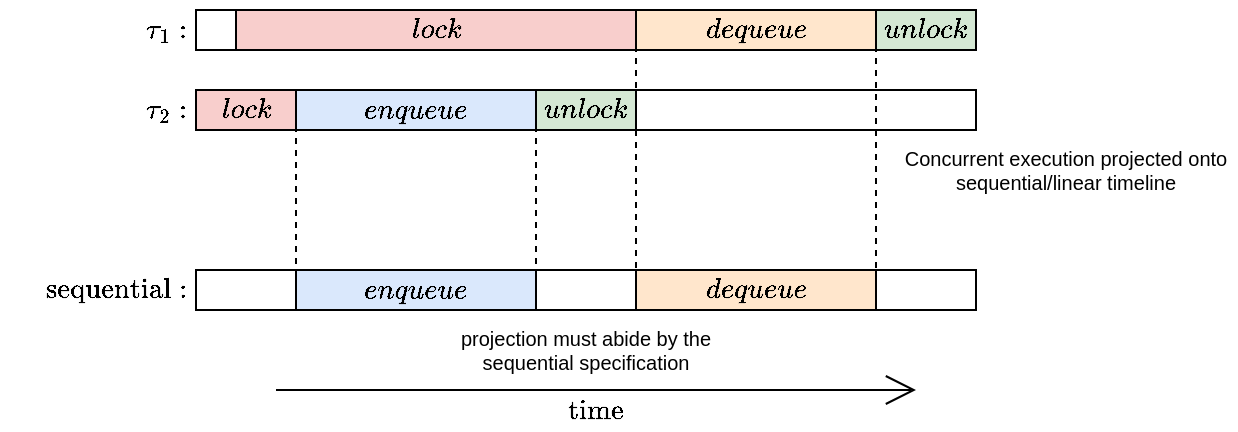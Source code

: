 <mxfile version="20.3.0" type="device"><diagram id="a0wgT9GksgmF1Cq8RpP-" name="Page-1"><mxGraphModel dx="2418" dy="922" grid="1" gridSize="10" guides="1" tooltips="1" connect="1" arrows="1" fold="1" page="1" pageScale="1" pageWidth="827" pageHeight="1169" math="1" shadow="0"><root><mxCell id="0"/><mxCell id="1" parent="0"/><mxCell id="Y4D6nIeFWm59U7xasI02-1" value="$$lock$$" style="rounded=0;whiteSpace=wrap;html=1;fillColor=#f8cecc;strokeColor=#000000;" vertex="1" parent="1"><mxGeometry x="60" y="90" width="200" height="20" as="geometry"/></mxCell><mxCell id="Y4D6nIeFWm59U7xasI02-2" value="$$lock$$" style="rounded=0;whiteSpace=wrap;html=1;fillColor=#f8cecc;strokeColor=#000000;" vertex="1" parent="1"><mxGeometry x="40" y="130" width="50" height="20" as="geometry"/></mxCell><mxCell id="Y4D6nIeFWm59U7xasI02-3" value="$$enqueue$$" style="rounded=0;whiteSpace=wrap;html=1;fillColor=#dae8fc;strokeColor=#000000;" vertex="1" parent="1"><mxGeometry x="90" y="130" width="120" height="20" as="geometry"/></mxCell><mxCell id="Y4D6nIeFWm59U7xasI02-4" value="$$unlock$$" style="rounded=0;whiteSpace=wrap;html=1;fillColor=#d5e8d4;strokeColor=#000000;" vertex="1" parent="1"><mxGeometry x="210" y="130" width="50" height="20" as="geometry"/></mxCell><mxCell id="Y4D6nIeFWm59U7xasI02-7" value="$$dequeue$$" style="rounded=0;whiteSpace=wrap;html=1;fillColor=#ffe6cc;strokeColor=#000000;" vertex="1" parent="1"><mxGeometry x="260" y="90" width="120" height="20" as="geometry"/></mxCell><mxCell id="Y4D6nIeFWm59U7xasI02-8" value="$$unlock$$" style="rounded=0;whiteSpace=wrap;html=1;fillColor=#d5e8d4;strokeColor=#000000;" vertex="1" parent="1"><mxGeometry x="380" y="90" width="50" height="20" as="geometry"/></mxCell><mxCell id="Y4D6nIeFWm59U7xasI02-9" value="$$enqueue$$" style="rounded=0;whiteSpace=wrap;html=1;fillColor=#dae8fc;strokeColor=#000000;" vertex="1" parent="1"><mxGeometry x="90" y="220" width="120" height="20" as="geometry"/></mxCell><mxCell id="Y4D6nIeFWm59U7xasI02-10" value="$$dequeue$$" style="rounded=0;whiteSpace=wrap;html=1;fillColor=#ffe6cc;strokeColor=#000000;" vertex="1" parent="1"><mxGeometry x="260" y="220" width="120" height="20" as="geometry"/></mxCell><mxCell id="Y4D6nIeFWm59U7xasI02-11" value="" style="endArrow=none;dashed=1;html=1;rounded=0;entryX=0;entryY=1;entryDx=0;entryDy=0;exitX=1;exitY=0;exitDx=0;exitDy=0;strokeColor=#000000;" edge="1" parent="1" source="Y4D6nIeFWm59U7xasI02-2" target="Y4D6nIeFWm59U7xasI02-9"><mxGeometry width="50" height="50" relative="1" as="geometry"><mxPoint x="-10" y="270" as="sourcePoint"/><mxPoint x="40" y="220" as="targetPoint"/></mxGeometry></mxCell><mxCell id="Y4D6nIeFWm59U7xasI02-12" value="" style="endArrow=none;dashed=1;html=1;rounded=0;entryX=0;entryY=1;entryDx=0;entryDy=0;exitX=1;exitY=0;exitDx=0;exitDy=0;strokeColor=#000000;" edge="1" parent="1"><mxGeometry width="50" height="50" relative="1" as="geometry"><mxPoint x="210" y="130" as="sourcePoint"/><mxPoint x="210" y="240" as="targetPoint"/></mxGeometry></mxCell><mxCell id="Y4D6nIeFWm59U7xasI02-13" value="" style="endArrow=none;dashed=1;html=1;rounded=0;entryX=0;entryY=1;entryDx=0;entryDy=0;exitX=1;exitY=0;exitDx=0;exitDy=0;strokeColor=#000000;" edge="1" parent="1" source="Y4D6nIeFWm59U7xasI02-1"><mxGeometry width="50" height="50" relative="1" as="geometry"><mxPoint x="260" y="130" as="sourcePoint"/><mxPoint x="260" y="240" as="targetPoint"/></mxGeometry></mxCell><mxCell id="Y4D6nIeFWm59U7xasI02-14" value="" style="endArrow=none;dashed=1;html=1;rounded=0;entryX=0;entryY=1;entryDx=0;entryDy=0;strokeColor=#000000;" edge="1" parent="1"><mxGeometry width="50" height="50" relative="1" as="geometry"><mxPoint x="380" y="90" as="sourcePoint"/><mxPoint x="380" y="240" as="targetPoint"/></mxGeometry></mxCell><mxCell id="Y4D6nIeFWm59U7xasI02-15" value="$$\tau_2:$$" style="text;html=1;strokeColor=none;fillColor=none;align=center;verticalAlign=middle;whiteSpace=wrap;rounded=0;" vertex="1" parent="1"><mxGeometry y="125" width="50" height="30" as="geometry"/></mxCell><mxCell id="Y4D6nIeFWm59U7xasI02-16" value="$$\tau_1:$$" style="text;html=1;strokeColor=none;fillColor=none;align=center;verticalAlign=middle;whiteSpace=wrap;rounded=0;" vertex="1" parent="1"><mxGeometry y="85" width="50" height="30" as="geometry"/></mxCell><mxCell id="Y4D6nIeFWm59U7xasI02-17" value="$$\text{sequential}:$$" style="text;html=1;strokeColor=none;fillColor=none;align=center;verticalAlign=middle;whiteSpace=wrap;rounded=0;" vertex="1" parent="1"><mxGeometry x="-50" y="215" width="100" height="30" as="geometry"/></mxCell><mxCell id="Y4D6nIeFWm59U7xasI02-18" value="Concurrent execution projected onto sequential/linear timeline" style="text;html=1;strokeColor=none;fillColor=none;align=center;verticalAlign=middle;whiteSpace=wrap;rounded=0;fontSize=10;" vertex="1" parent="1"><mxGeometry x="390" y="155" width="170" height="30" as="geometry"/></mxCell><mxCell id="Y4D6nIeFWm59U7xasI02-19" value="projection must abide by the sequential specification" style="text;html=1;strokeColor=none;fillColor=none;align=center;verticalAlign=middle;whiteSpace=wrap;rounded=0;fontSize=10;" vertex="1" parent="1"><mxGeometry x="150" y="245" width="170" height="30" as="geometry"/></mxCell><mxCell id="Y4D6nIeFWm59U7xasI02-20" value="" style="rounded=0;whiteSpace=wrap;html=1;fillColor=none;strokeColor=#000000;" vertex="1" parent="1"><mxGeometry x="40" y="220" width="50" height="20" as="geometry"/></mxCell><mxCell id="Y4D6nIeFWm59U7xasI02-21" value="" style="rounded=0;whiteSpace=wrap;html=1;fillColor=none;strokeColor=#000000;" vertex="1" parent="1"><mxGeometry x="210" y="220" width="50" height="20" as="geometry"/></mxCell><mxCell id="Y4D6nIeFWm59U7xasI02-22" value="" style="rounded=0;whiteSpace=wrap;html=1;fillColor=none;strokeColor=#000000;" vertex="1" parent="1"><mxGeometry x="380" y="220" width="50" height="20" as="geometry"/></mxCell><mxCell id="Y4D6nIeFWm59U7xasI02-23" value="" style="rounded=0;whiteSpace=wrap;html=1;fillColor=none;strokeColor=#000000;" vertex="1" parent="1"><mxGeometry x="40" y="90" width="20" height="20" as="geometry"/></mxCell><mxCell id="Y4D6nIeFWm59U7xasI02-24" value="" style="rounded=0;whiteSpace=wrap;html=1;fillColor=none;strokeColor=#000000;" vertex="1" parent="1"><mxGeometry x="260" y="130" width="170" height="20" as="geometry"/></mxCell><mxCell id="Y4D6nIeFWm59U7xasI02-25" value="" style="endArrow=open;html=1;rounded=0;strokeColor=#000000;fontSize=10;endFill=0;endSize=13;" edge="1" parent="1"><mxGeometry width="50" height="50" relative="1" as="geometry"><mxPoint x="80" y="280" as="sourcePoint"/><mxPoint x="400" y="280" as="targetPoint"/></mxGeometry></mxCell><mxCell id="Y4D6nIeFWm59U7xasI02-26" value="$$\text{time}$$" style="text;html=1;strokeColor=none;fillColor=none;align=center;verticalAlign=middle;whiteSpace=wrap;rounded=0;fontSize=12;" vertex="1" parent="1"><mxGeometry x="160" y="280" width="160" height="20" as="geometry"/></mxCell></root></mxGraphModel></diagram></mxfile>